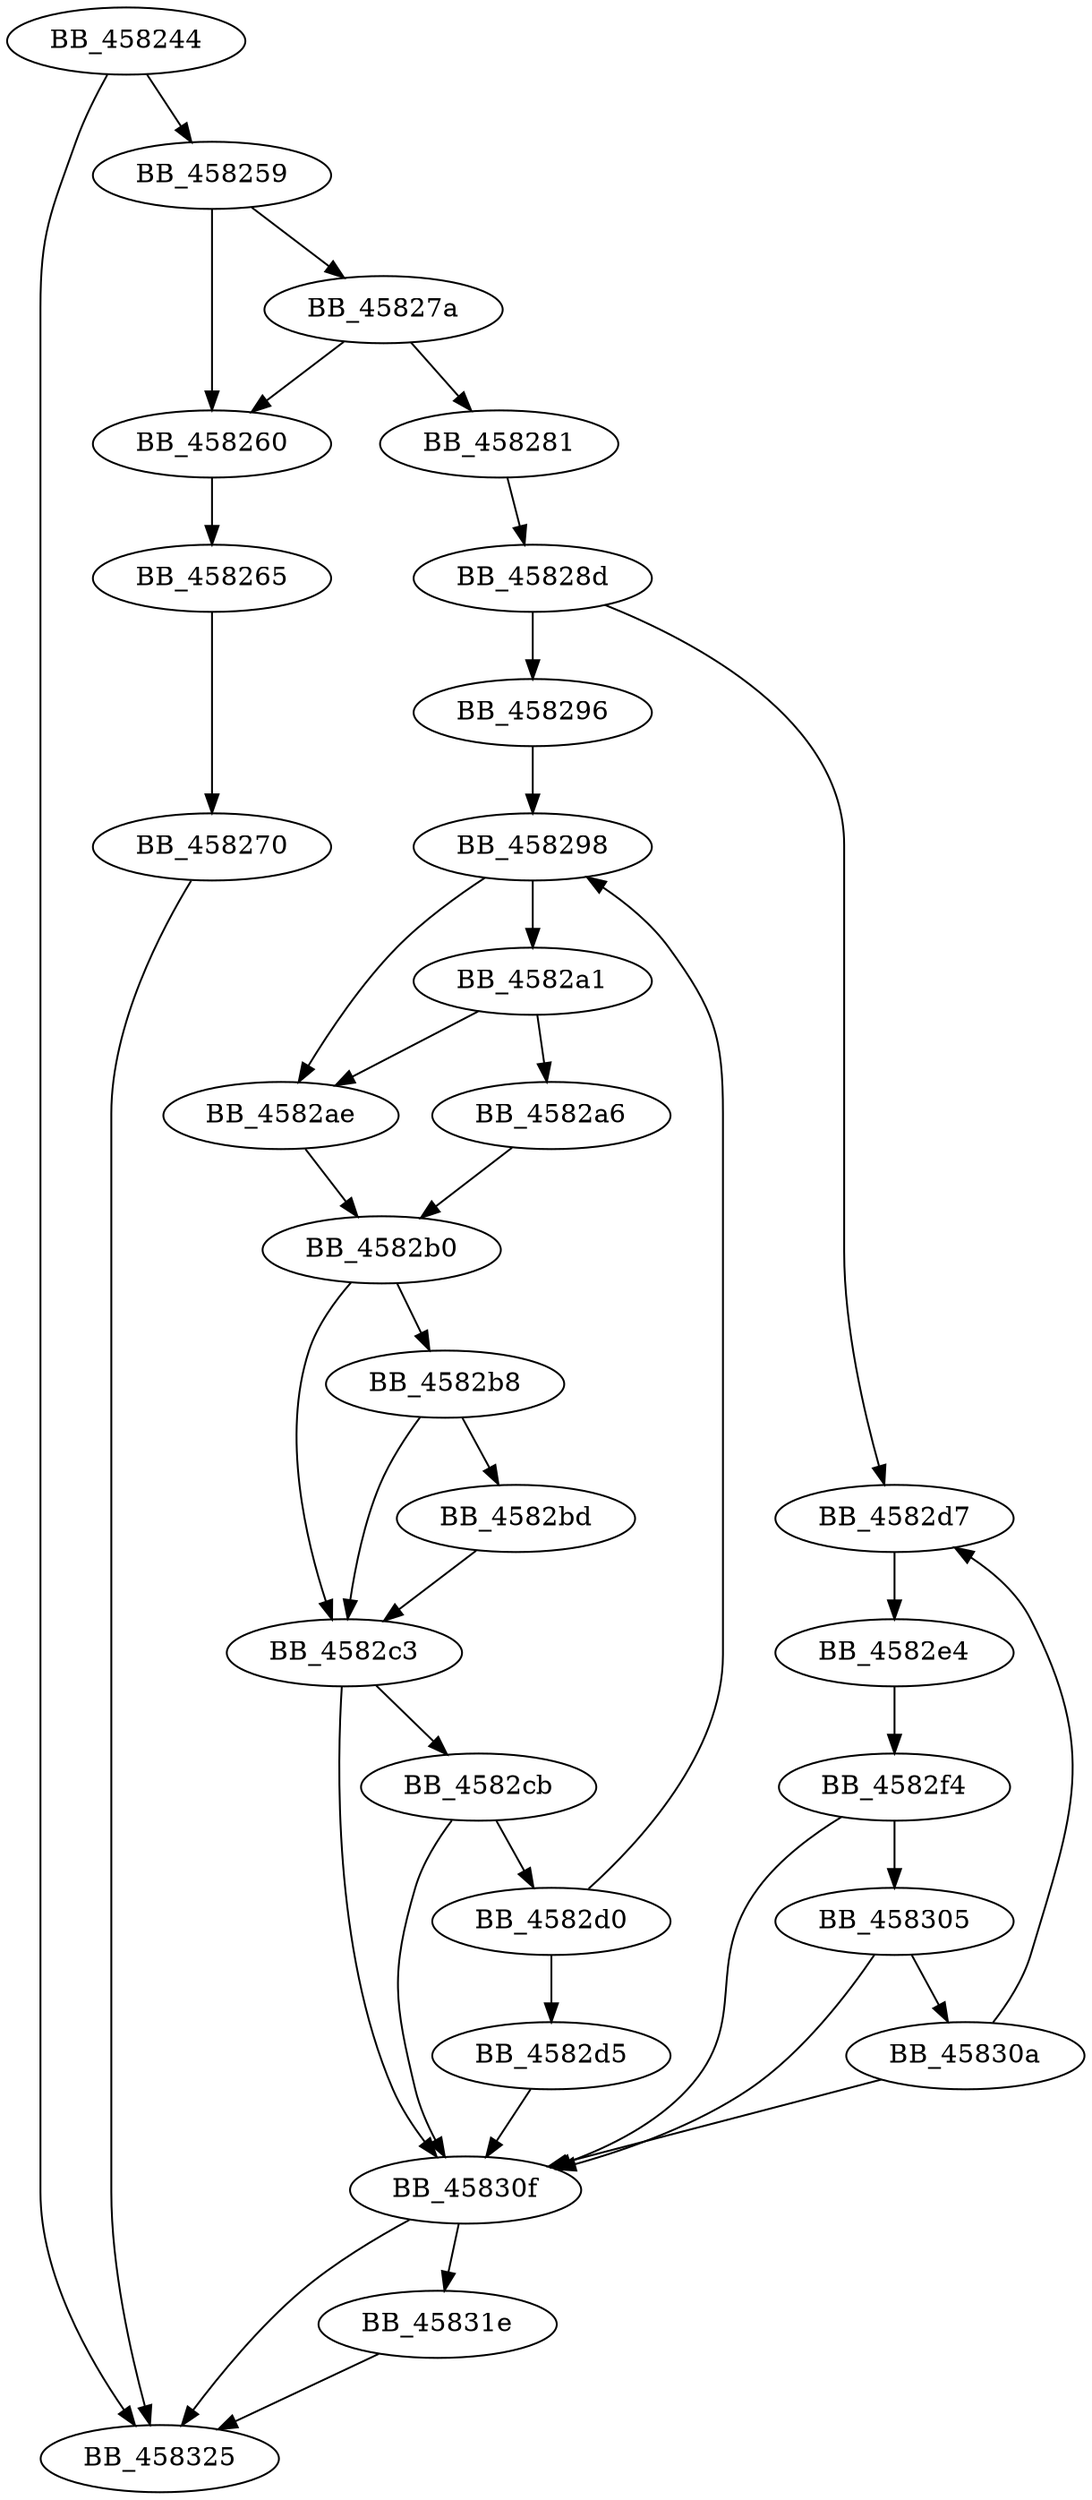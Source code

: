 DiGraph sub_458244{
BB_458244->BB_458259
BB_458244->BB_458325
BB_458259->BB_458260
BB_458259->BB_45827a
BB_458260->BB_458265
BB_458265->BB_458270
BB_458270->BB_458325
BB_45827a->BB_458260
BB_45827a->BB_458281
BB_458281->BB_45828d
BB_45828d->BB_458296
BB_45828d->BB_4582d7
BB_458296->BB_458298
BB_458298->BB_4582a1
BB_458298->BB_4582ae
BB_4582a1->BB_4582a6
BB_4582a1->BB_4582ae
BB_4582a6->BB_4582b0
BB_4582ae->BB_4582b0
BB_4582b0->BB_4582b8
BB_4582b0->BB_4582c3
BB_4582b8->BB_4582bd
BB_4582b8->BB_4582c3
BB_4582bd->BB_4582c3
BB_4582c3->BB_4582cb
BB_4582c3->BB_45830f
BB_4582cb->BB_4582d0
BB_4582cb->BB_45830f
BB_4582d0->BB_458298
BB_4582d0->BB_4582d5
BB_4582d5->BB_45830f
BB_4582d7->BB_4582e4
BB_4582e4->BB_4582f4
BB_4582f4->BB_458305
BB_4582f4->BB_45830f
BB_458305->BB_45830a
BB_458305->BB_45830f
BB_45830a->BB_4582d7
BB_45830a->BB_45830f
BB_45830f->BB_45831e
BB_45830f->BB_458325
BB_45831e->BB_458325
}
